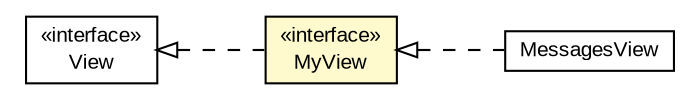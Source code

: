 #!/usr/local/bin/dot
#
# Class diagram 
# Generated by UMLGraph version R5_6-24-gf6e263 (http://www.umlgraph.org/)
#

digraph G {
	edge [fontname="arial",fontsize=10,labelfontname="arial",labelfontsize=10];
	node [fontname="arial",fontsize=10,shape=plaintext];
	nodesep=0.25;
	ranksep=0.5;
	rankdir=LR;
	// com.gwtplatform.mvp.client.View
	c341023 [label=<<table title="com.gwtplatform.mvp.client.View" border="0" cellborder="1" cellspacing="0" cellpadding="2" port="p" href="../../../../../mvp/client/View.html">
		<tr><td><table border="0" cellspacing="0" cellpadding="1">
<tr><td align="center" balign="center"> &#171;interface&#187; </td></tr>
<tr><td align="center" balign="center"> View </td></tr>
		</table></td></tr>
		</table>>, URL="../../../../../mvp/client/View.html", fontname="arial", fontcolor="black", fontsize=10.0];
	// com.gwtplatform.carstore.client.application.widget.message.MessagesView
	c341452 [label=<<table title="com.gwtplatform.carstore.client.application.widget.message.MessagesView" border="0" cellborder="1" cellspacing="0" cellpadding="2" port="p" href="./MessagesView.html">
		<tr><td><table border="0" cellspacing="0" cellpadding="1">
<tr><td align="center" balign="center"> MessagesView </td></tr>
		</table></td></tr>
		</table>>, URL="./MessagesView.html", fontname="arial", fontcolor="black", fontsize=10.0];
	// com.gwtplatform.carstore.client.application.widget.message.MessagesPresenter.MyView
	c341455 [label=<<table title="com.gwtplatform.carstore.client.application.widget.message.MessagesPresenter.MyView" border="0" cellborder="1" cellspacing="0" cellpadding="2" port="p" bgcolor="lemonChiffon" href="./MessagesPresenter.MyView.html">
		<tr><td><table border="0" cellspacing="0" cellpadding="1">
<tr><td align="center" balign="center"> &#171;interface&#187; </td></tr>
<tr><td align="center" balign="center"> MyView </td></tr>
		</table></td></tr>
		</table>>, URL="./MessagesPresenter.MyView.html", fontname="arial", fontcolor="black", fontsize=10.0];
	//com.gwtplatform.carstore.client.application.widget.message.MessagesView implements com.gwtplatform.carstore.client.application.widget.message.MessagesPresenter.MyView
	c341455:p -> c341452:p [dir=back,arrowtail=empty,style=dashed];
	//com.gwtplatform.carstore.client.application.widget.message.MessagesPresenter.MyView implements com.gwtplatform.mvp.client.View
	c341023:p -> c341455:p [dir=back,arrowtail=empty,style=dashed];
}

